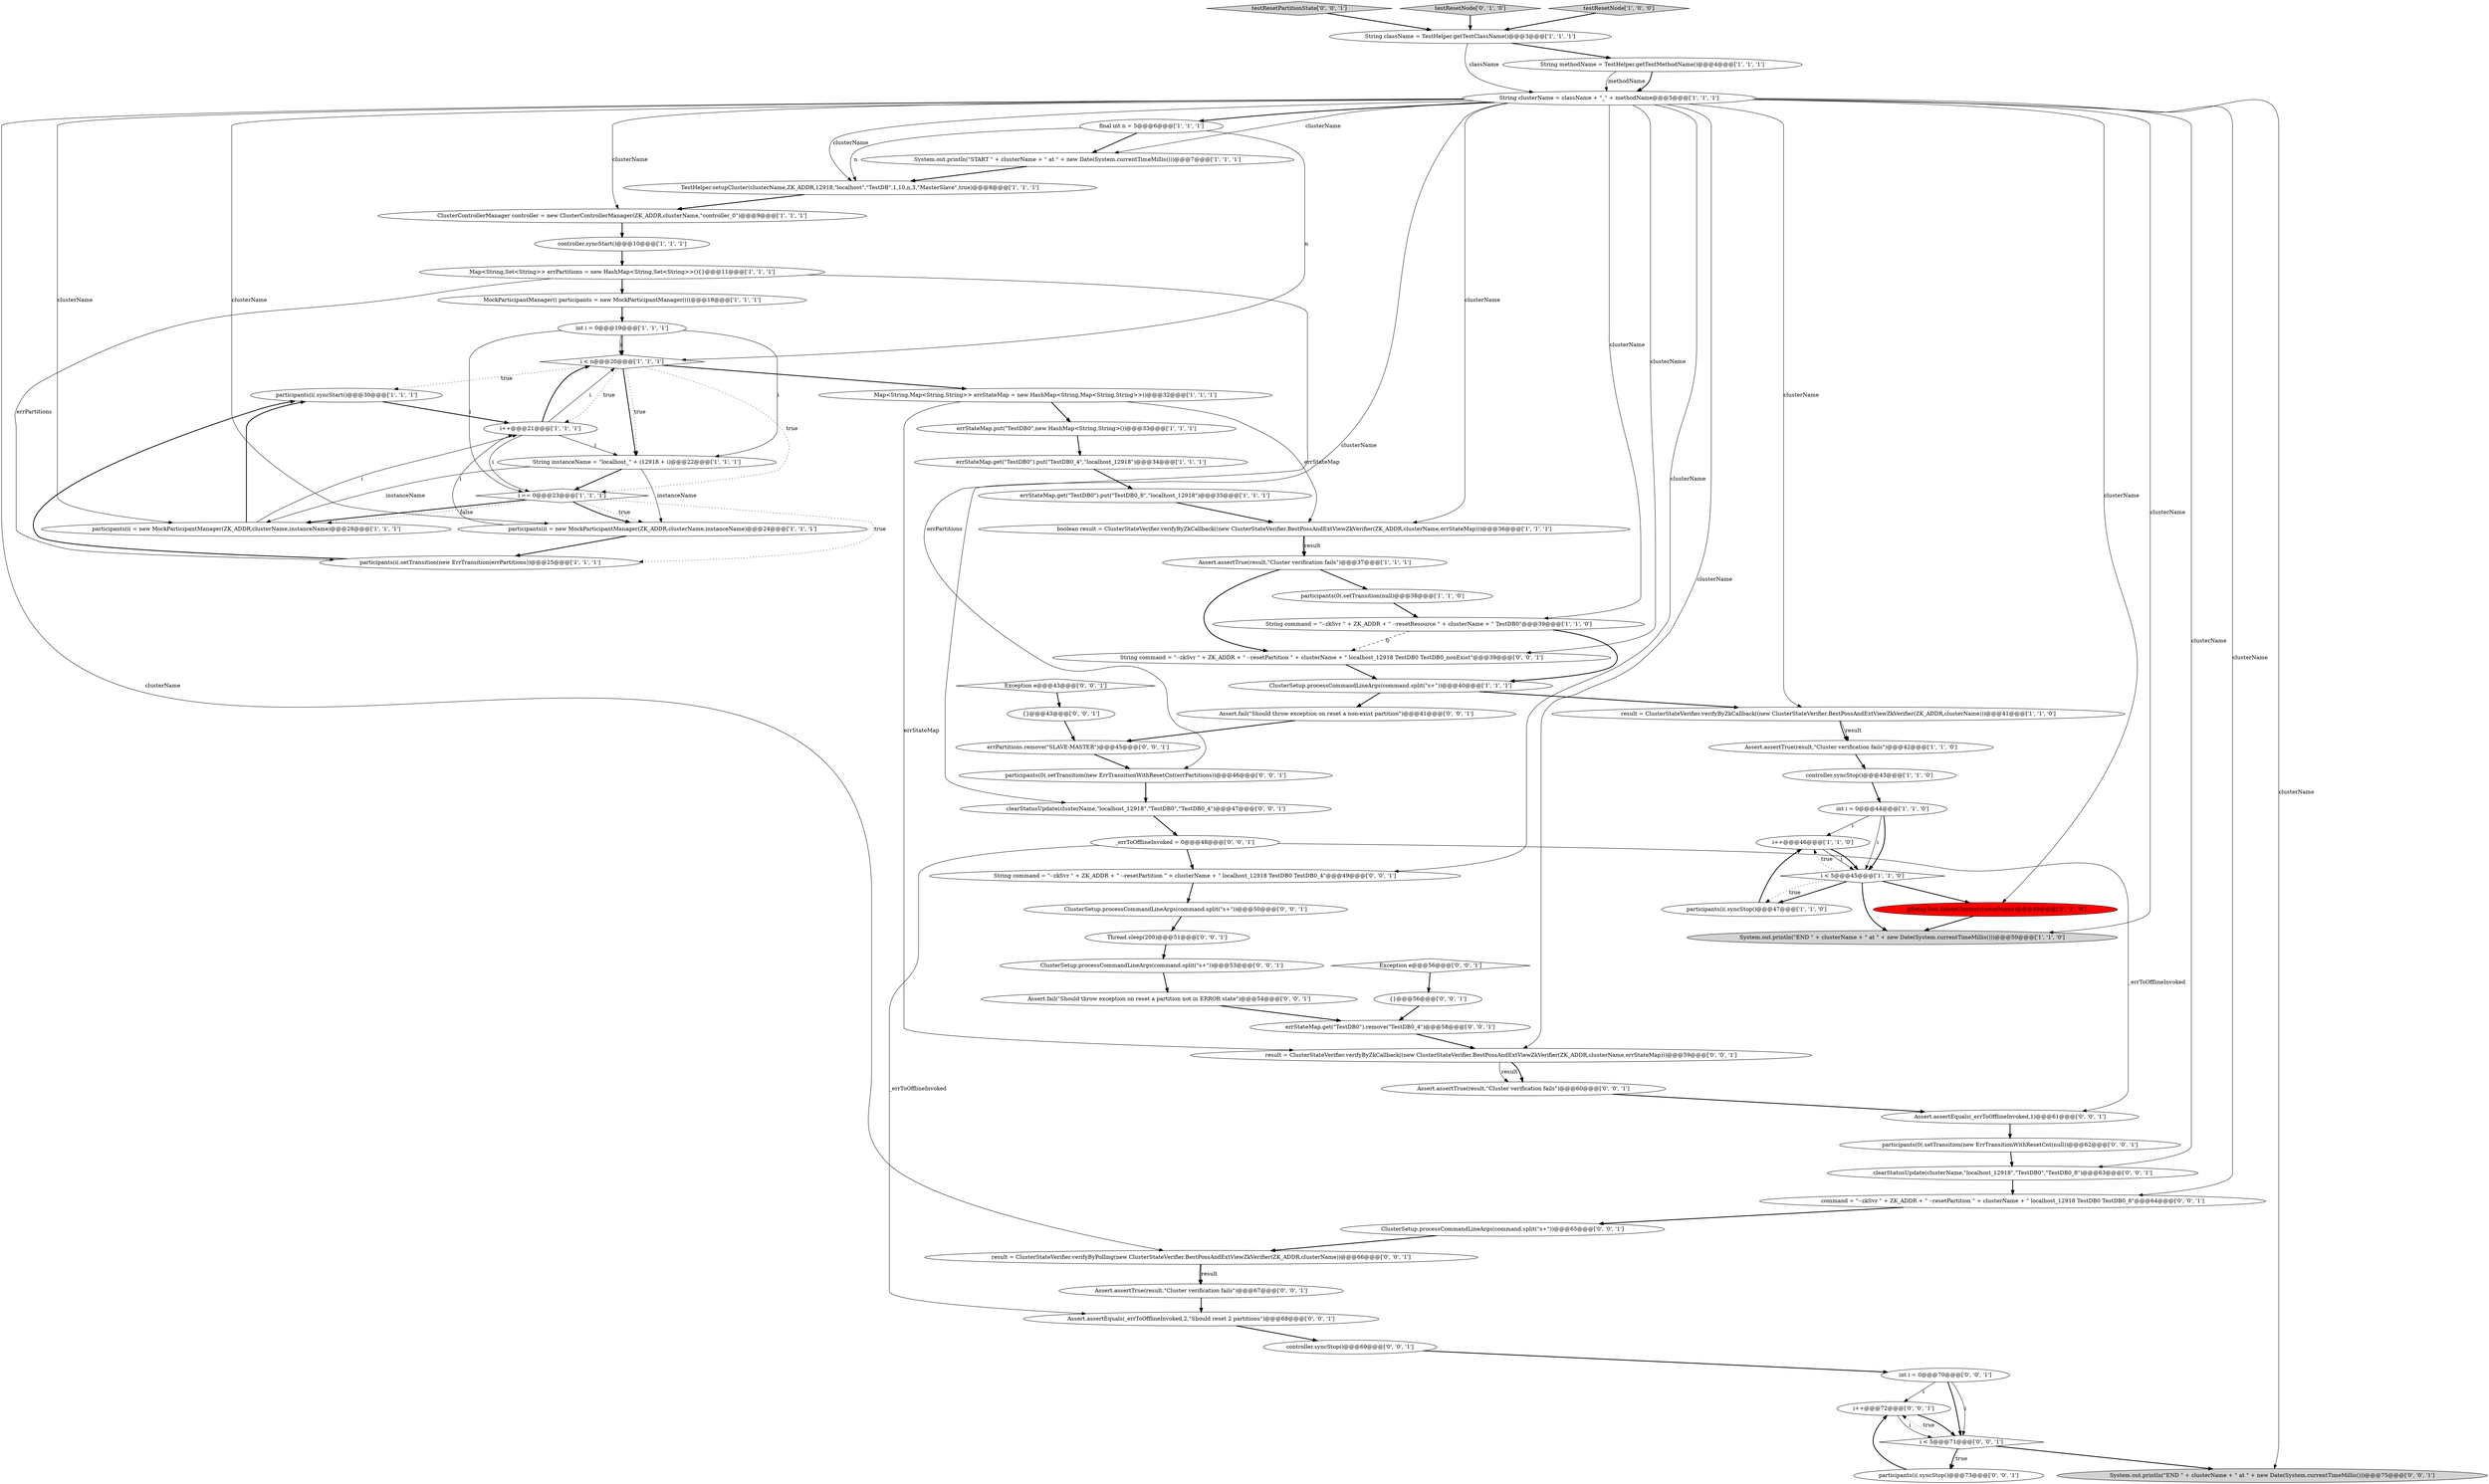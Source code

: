 digraph {
64 [style = filled, label = "result = ClusterStateVerifier.verifyByPolling(new ClusterStateVerifier.BestPossAndExtViewZkVerifier(ZK_ADDR,clusterName))@@@66@@@['0', '0', '1']", fillcolor = white, shape = ellipse image = "AAA0AAABBB3BBB"];
35 [style = filled, label = "result = ClusterStateVerifier.verifyByZkCallback((new ClusterStateVerifier.BestPossAndExtViewZkVerifier(ZK_ADDR,clusterName)))@@@41@@@['1', '1', '0']", fillcolor = white, shape = ellipse image = "AAA0AAABBB1BBB"];
65 [style = filled, label = "clearStatusUpdate(clusterName,\"localhost_12918\",\"TestDB0\",\"TestDB0_8\")@@@63@@@['0', '0', '1']", fillcolor = white, shape = ellipse image = "AAA0AAABBB3BBB"];
33 [style = filled, label = "MockParticipantManager(( participants = new MockParticipantManager((((@@@18@@@['1', '1', '1']", fillcolor = white, shape = ellipse image = "AAA0AAABBB1BBB"];
5 [style = filled, label = "participants(i(.syncStart()@@@30@@@['1', '1', '1']", fillcolor = white, shape = ellipse image = "AAA0AAABBB1BBB"];
1 [style = filled, label = "participants(0(.setTransition(null)@@@38@@@['1', '1', '0']", fillcolor = white, shape = ellipse image = "AAA0AAABBB1BBB"];
51 [style = filled, label = "ClusterSetup.processCommandLineArgs(command.split(\"\s+\"))@@@65@@@['0', '0', '1']", fillcolor = white, shape = ellipse image = "AAA0AAABBB3BBB"];
69 [style = filled, label = "Thread.sleep(200)@@@51@@@['0', '0', '1']", fillcolor = white, shape = ellipse image = "AAA0AAABBB3BBB"];
2 [style = filled, label = "TestHelper.setupCluster(clusterName,ZK_ADDR,12918,\"localhost\",\"TestDB\",1,10,n,3,\"MasterSlave\",true)@@@8@@@['1', '1', '1']", fillcolor = white, shape = ellipse image = "AAA0AAABBB1BBB"];
7 [style = filled, label = "String className = TestHelper.getTestClassName()@@@3@@@['1', '1', '1']", fillcolor = white, shape = ellipse image = "AAA0AAABBB1BBB"];
17 [style = filled, label = "int i = 0@@@44@@@['1', '1', '0']", fillcolor = white, shape = ellipse image = "AAA0AAABBB1BBB"];
22 [style = filled, label = "ClusterSetup.processCommandLineArgs(command.split(\"\s+\"))@@@40@@@['1', '1', '1']", fillcolor = white, shape = ellipse image = "AAA0AAABBB1BBB"];
36 [style = filled, label = "Map<String,Set<String>> errPartitions = new HashMap<String,Set<String>>(){}@@@11@@@['1', '1', '1']", fillcolor = white, shape = ellipse image = "AAA0AAABBB1BBB"];
32 [style = filled, label = "controller.syncStop()@@@43@@@['1', '1', '0']", fillcolor = white, shape = ellipse image = "AAA0AAABBB1BBB"];
41 [style = filled, label = "clearStatusUpdate(clusterName,\"localhost_12918\",\"TestDB0\",\"TestDB0_4\")@@@47@@@['0', '0', '1']", fillcolor = white, shape = ellipse image = "AAA0AAABBB3BBB"];
52 [style = filled, label = "Assert.fail(\"Should throw exception on reset a non-exist partition\")@@@41@@@['0', '0', '1']", fillcolor = white, shape = ellipse image = "AAA0AAABBB3BBB"];
14 [style = filled, label = "i < n@@@20@@@['1', '1', '1']", fillcolor = white, shape = diamond image = "AAA0AAABBB1BBB"];
30 [style = filled, label = "System.out.println(\"START \" + clusterName + \" at \" + new Date(System.currentTimeMillis()))@@@7@@@['1', '1', '1']", fillcolor = white, shape = ellipse image = "AAA0AAABBB1BBB"];
68 [style = filled, label = "Exception e@@@43@@@['0', '0', '1']", fillcolor = white, shape = diamond image = "AAA0AAABBB3BBB"];
6 [style = filled, label = "errStateMap.get(\"TestDB0\").put(\"TestDB0_8\",\"localhost_12918\")@@@35@@@['1', '1', '1']", fillcolor = white, shape = ellipse image = "AAA0AAABBB1BBB"];
27 [style = filled, label = "participants(i(.setTransition(new ErrTransition(errPartitions))@@@25@@@['1', '1', '1']", fillcolor = white, shape = ellipse image = "AAA0AAABBB1BBB"];
0 [style = filled, label = "i++@@@21@@@['1', '1', '1']", fillcolor = white, shape = ellipse image = "AAA0AAABBB1BBB"];
70 [style = filled, label = "command = \"--zkSvr \" + ZK_ADDR + \" --resetPartition \" + clusterName + \" localhost_12918 TestDB0 TestDB0_8\"@@@64@@@['0', '0', '1']", fillcolor = white, shape = ellipse image = "AAA0AAABBB3BBB"];
57 [style = filled, label = "Assert.assertTrue(result,\"Cluster verification fails\")@@@67@@@['0', '0', '1']", fillcolor = white, shape = ellipse image = "AAA0AAABBB3BBB"];
62 [style = filled, label = "Exception e@@@56@@@['0', '0', '1']", fillcolor = white, shape = diamond image = "AAA0AAABBB3BBB"];
71 [style = filled, label = "Assert.assertEquals(_errToOfflineInvoked,2,\"Should reset 2 partitions\")@@@68@@@['0', '0', '1']", fillcolor = white, shape = ellipse image = "AAA0AAABBB3BBB"];
60 [style = filled, label = "errPartitions.remove(\"SLAVE-MASTER\")@@@45@@@['0', '0', '1']", fillcolor = white, shape = ellipse image = "AAA0AAABBB3BBB"];
13 [style = filled, label = "participants(i(.syncStop()@@@47@@@['1', '1', '0']", fillcolor = white, shape = ellipse image = "AAA0AAABBB1BBB"];
50 [style = filled, label = "result = ClusterStateVerifier.verifyByZkCallback((new ClusterStateVerifier.BestPossAndExtViewZkVerifier(ZK_ADDR,clusterName,errStateMap)))@@@59@@@['0', '0', '1']", fillcolor = white, shape = ellipse image = "AAA0AAABBB3BBB"];
44 [style = filled, label = "Assert.assertEquals(_errToOfflineInvoked,1)@@@61@@@['0', '0', '1']", fillcolor = white, shape = ellipse image = "AAA0AAABBB3BBB"];
31 [style = filled, label = "errStateMap.get(\"TestDB0\").put(\"TestDB0_4\",\"localhost_12918\")@@@34@@@['1', '1', '1']", fillcolor = white, shape = ellipse image = "AAA0AAABBB1BBB"];
45 [style = filled, label = "Assert.fail(\"Should throw exception on reset a partition not in ERROR state\")@@@54@@@['0', '0', '1']", fillcolor = white, shape = ellipse image = "AAA0AAABBB3BBB"];
3 [style = filled, label = "participants(i( = new MockParticipantManager(ZK_ADDR,clusterName,instanceName)@@@28@@@['1', '1', '1']", fillcolor = white, shape = ellipse image = "AAA0AAABBB1BBB"];
42 [style = filled, label = "participants(0(.setTransition(new ErrTransitionWithResetCnt(null))@@@62@@@['0', '0', '1']", fillcolor = white, shape = ellipse image = "AAA0AAABBB3BBB"];
54 [style = filled, label = "String command = \"--zkSvr \" + ZK_ADDR + \" --resetPartition \" + clusterName + \" localhost_12918 TestDB0 TestDB0_4\"@@@49@@@['0', '0', '1']", fillcolor = white, shape = ellipse image = "AAA0AAABBB3BBB"];
40 [style = filled, label = "testResetPartitionState['0', '0', '1']", fillcolor = lightgray, shape = diamond image = "AAA0AAABBB3BBB"];
59 [style = filled, label = "String command = \"--zkSvr \" + ZK_ADDR + \" --resetPartition \" + clusterName + \" localhost_12918 TestDB0 TestDB0_nonExist\"@@@39@@@['0', '0', '1']", fillcolor = white, shape = ellipse image = "AAA0AAABBB3BBB"];
21 [style = filled, label = "String methodName = TestHelper.getTestMethodName()@@@4@@@['1', '1', '1']", fillcolor = white, shape = ellipse image = "AAA0AAABBB1BBB"];
61 [style = filled, label = "_errToOfflineInvoked = 0@@@48@@@['0', '0', '1']", fillcolor = white, shape = ellipse image = "AAA0AAABBB3BBB"];
46 [style = filled, label = "controller.syncStop()@@@69@@@['0', '0', '1']", fillcolor = white, shape = ellipse image = "AAA0AAABBB3BBB"];
43 [style = filled, label = "participants(0(.setTransition(new ErrTransitionWithResetCnt(errPartitions))@@@46@@@['0', '0', '1']", fillcolor = white, shape = ellipse image = "AAA0AAABBB3BBB"];
26 [style = filled, label = "String instanceName = \"localhost_\" + (12918 + i)@@@22@@@['1', '1', '1']", fillcolor = white, shape = ellipse image = "AAA0AAABBB1BBB"];
47 [style = filled, label = "{}@@@56@@@['0', '0', '1']", fillcolor = white, shape = ellipse image = "AAA0AAABBB3BBB"];
8 [style = filled, label = "boolean result = ClusterStateVerifier.verifyByZkCallback((new ClusterStateVerifier.BestPossAndExtViewZkVerifier(ZK_ADDR,clusterName,errStateMap)))@@@36@@@['1', '1', '1']", fillcolor = white, shape = ellipse image = "AAA0AAABBB1BBB"];
48 [style = filled, label = "errStateMap.get(\"TestDB0\").remove(\"TestDB0_4\")@@@58@@@['0', '0', '1']", fillcolor = white, shape = ellipse image = "AAA0AAABBB3BBB"];
24 [style = filled, label = "System.out.println(\"END \" + clusterName + \" at \" + new Date(System.currentTimeMillis()))@@@50@@@['1', '1', '0']", fillcolor = lightgray, shape = ellipse image = "AAA0AAABBB1BBB"];
66 [style = filled, label = "i++@@@72@@@['0', '0', '1']", fillcolor = white, shape = ellipse image = "AAA0AAABBB3BBB"];
63 [style = filled, label = "Assert.assertTrue(result,\"Cluster verification fails\")@@@60@@@['0', '0', '1']", fillcolor = white, shape = ellipse image = "AAA0AAABBB3BBB"];
4 [style = filled, label = "errStateMap.put(\"TestDB0\",new HashMap<String,String>())@@@33@@@['1', '1', '1']", fillcolor = white, shape = ellipse image = "AAA0AAABBB1BBB"];
56 [style = filled, label = "ClusterSetup.processCommandLineArgs(command.split(\"\s+\"))@@@50@@@['0', '0', '1']", fillcolor = white, shape = ellipse image = "AAA0AAABBB3BBB"];
38 [style = filled, label = "testResetNode['0', '1', '0']", fillcolor = lightgray, shape = diamond image = "AAA0AAABBB2BBB"];
12 [style = filled, label = "Assert.assertTrue(result,\"Cluster verification fails\")@@@42@@@['1', '1', '0']", fillcolor = white, shape = ellipse image = "AAA0AAABBB1BBB"];
25 [style = filled, label = "Map<String,Map<String,String>> errStateMap = new HashMap<String,Map<String,String>>()@@@32@@@['1', '1', '1']", fillcolor = white, shape = ellipse image = "AAA0AAABBB1BBB"];
16 [style = filled, label = "participants(i( = new MockParticipantManager(ZK_ADDR,clusterName,instanceName)@@@24@@@['1', '1', '1']", fillcolor = white, shape = ellipse image = "AAA0AAABBB1BBB"];
39 [style = filled, label = "i < 5@@@71@@@['0', '0', '1']", fillcolor = white, shape = diamond image = "AAA0AAABBB3BBB"];
53 [style = filled, label = "System.out.println(\"END \" + clusterName + \" at \" + new Date(System.currentTimeMillis()))@@@75@@@['0', '0', '1']", fillcolor = lightgray, shape = ellipse image = "AAA0AAABBB3BBB"];
37 [style = filled, label = "_gSetupTool.deleteCluster(clusterName)@@@49@@@['0', '1', '0']", fillcolor = red, shape = ellipse image = "AAA1AAABBB2BBB"];
19 [style = filled, label = "ClusterControllerManager controller = new ClusterControllerManager(ZK_ADDR,clusterName,\"controller_0\")@@@9@@@['1', '1', '1']", fillcolor = white, shape = ellipse image = "AAA0AAABBB1BBB"];
15 [style = filled, label = "final int n = 5@@@6@@@['1', '1', '1']", fillcolor = white, shape = ellipse image = "AAA0AAABBB1BBB"];
29 [style = filled, label = "i++@@@46@@@['1', '1', '0']", fillcolor = white, shape = ellipse image = "AAA0AAABBB1BBB"];
10 [style = filled, label = "String clusterName = className + \"_\" + methodName@@@5@@@['1', '1', '1']", fillcolor = white, shape = ellipse image = "AAA0AAABBB1BBB"];
11 [style = filled, label = "i < 5@@@45@@@['1', '1', '0']", fillcolor = white, shape = diamond image = "AAA0AAABBB1BBB"];
23 [style = filled, label = "i == 0@@@23@@@['1', '1', '1']", fillcolor = white, shape = diamond image = "AAA0AAABBB1BBB"];
9 [style = filled, label = "testResetNode['1', '0', '0']", fillcolor = lightgray, shape = diamond image = "AAA0AAABBB1BBB"];
67 [style = filled, label = "{}@@@43@@@['0', '0', '1']", fillcolor = white, shape = ellipse image = "AAA0AAABBB3BBB"];
55 [style = filled, label = "ClusterSetup.processCommandLineArgs(command.split(\"\s+\"))@@@53@@@['0', '0', '1']", fillcolor = white, shape = ellipse image = "AAA0AAABBB3BBB"];
58 [style = filled, label = "participants(i(.syncStop()@@@73@@@['0', '0', '1']", fillcolor = white, shape = ellipse image = "AAA0AAABBB3BBB"];
34 [style = filled, label = "Assert.assertTrue(result,\"Cluster verification fails\")@@@37@@@['1', '1', '1']", fillcolor = white, shape = ellipse image = "AAA0AAABBB1BBB"];
20 [style = filled, label = "controller.syncStart()@@@10@@@['1', '1', '1']", fillcolor = white, shape = ellipse image = "AAA0AAABBB1BBB"];
28 [style = filled, label = "int i = 0@@@19@@@['1', '1', '1']", fillcolor = white, shape = ellipse image = "AAA0AAABBB1BBB"];
49 [style = filled, label = "int i = 0@@@70@@@['0', '0', '1']", fillcolor = white, shape = ellipse image = "AAA0AAABBB3BBB"];
18 [style = filled, label = "String command = \"--zkSvr \" + ZK_ADDR + \" --resetResource \" + clusterName + \" TestDB0\"@@@39@@@['1', '1', '0']", fillcolor = white, shape = ellipse image = "AAA0AAABBB1BBB"];
21->10 [style = bold, label=""];
54->56 [style = bold, label=""];
14->25 [style = bold, label=""];
14->0 [style = dotted, label="true"];
10->54 [style = solid, label="clusterName"];
14->26 [style = dotted, label="true"];
10->35 [style = solid, label="clusterName"];
36->43 [style = solid, label="errPartitions"];
67->60 [style = bold, label=""];
9->7 [style = bold, label=""];
36->33 [style = bold, label=""];
45->48 [style = bold, label=""];
70->51 [style = bold, label=""];
69->55 [style = bold, label=""];
28->14 [style = bold, label=""];
29->11 [style = solid, label="i"];
3->5 [style = bold, label=""];
0->14 [style = bold, label=""];
18->22 [style = bold, label=""];
52->60 [style = bold, label=""];
49->39 [style = bold, label=""];
31->6 [style = bold, label=""];
50->63 [style = solid, label="result"];
5->0 [style = bold, label=""];
38->7 [style = bold, label=""];
11->13 [style = bold, label=""];
7->10 [style = solid, label="className"];
10->2 [style = solid, label="clusterName"];
59->22 [style = bold, label=""];
27->5 [style = bold, label=""];
21->10 [style = solid, label="methodName"];
39->58 [style = bold, label=""];
61->44 [style = solid, label="_errToOfflineInvoked"];
50->63 [style = bold, label=""];
35->12 [style = bold, label=""];
10->64 [style = solid, label="clusterName"];
8->34 [style = bold, label=""];
10->8 [style = solid, label="clusterName"];
36->27 [style = solid, label="errPartitions"];
25->8 [style = solid, label="errStateMap"];
47->48 [style = bold, label=""];
19->20 [style = bold, label=""];
33->28 [style = bold, label=""];
17->11 [style = solid, label="i"];
26->16 [style = solid, label="instanceName"];
11->37 [style = bold, label=""];
48->50 [style = bold, label=""];
57->71 [style = bold, label=""];
23->3 [style = bold, label=""];
11->13 [style = dotted, label="true"];
56->69 [style = bold, label=""];
41->61 [style = bold, label=""];
17->29 [style = solid, label="i"];
34->59 [style = bold, label=""];
71->46 [style = bold, label=""];
10->59 [style = solid, label="clusterName"];
10->16 [style = solid, label="clusterName"];
23->27 [style = dotted, label="true"];
28->23 [style = solid, label="i"];
49->66 [style = solid, label="i"];
10->41 [style = solid, label="clusterName"];
39->58 [style = dotted, label="true"];
15->14 [style = solid, label="n"];
32->17 [style = bold, label=""];
64->57 [style = bold, label=""];
29->11 [style = bold, label=""];
10->65 [style = solid, label="clusterName"];
25->50 [style = solid, label="errStateMap"];
16->0 [style = solid, label="i"];
23->16 [style = dotted, label="true"];
44->42 [style = bold, label=""];
37->24 [style = bold, label=""];
16->27 [style = bold, label=""];
10->37 [style = solid, label="clusterName"];
66->39 [style = bold, label=""];
11->29 [style = dotted, label="true"];
12->32 [style = bold, label=""];
14->23 [style = dotted, label="true"];
39->66 [style = dotted, label="true"];
10->53 [style = solid, label="clusterName"];
42->65 [style = bold, label=""];
23->3 [style = dotted, label="false"];
49->39 [style = solid, label="i"];
11->24 [style = bold, label=""];
39->53 [style = bold, label=""];
0->23 [style = solid, label="i"];
58->66 [style = bold, label=""];
10->70 [style = solid, label="clusterName"];
4->31 [style = bold, label=""];
14->5 [style = dotted, label="true"];
51->64 [style = bold, label=""];
15->2 [style = solid, label="n"];
43->41 [style = bold, label=""];
8->34 [style = solid, label="result"];
62->47 [style = bold, label=""];
61->54 [style = bold, label=""];
60->43 [style = bold, label=""];
22->35 [style = bold, label=""];
20->36 [style = bold, label=""];
28->14 [style = solid, label="i"];
63->44 [style = bold, label=""];
23->16 [style = bold, label=""];
2->19 [style = bold, label=""];
28->26 [style = solid, label="i"];
10->15 [style = bold, label=""];
10->18 [style = solid, label="clusterName"];
61->71 [style = solid, label="_errToOfflineInvoked"];
68->67 [style = bold, label=""];
65->70 [style = bold, label=""];
66->39 [style = solid, label="i"];
34->1 [style = bold, label=""];
10->30 [style = solid, label="clusterName"];
22->52 [style = bold, label=""];
46->49 [style = bold, label=""];
18->59 [style = dashed, label="0"];
10->50 [style = solid, label="clusterName"];
25->4 [style = bold, label=""];
1->18 [style = bold, label=""];
15->30 [style = bold, label=""];
0->26 [style = solid, label="i"];
10->19 [style = solid, label="clusterName"];
3->0 [style = solid, label="i"];
35->12 [style = solid, label="result"];
14->26 [style = bold, label=""];
13->29 [style = bold, label=""];
0->14 [style = solid, label="i"];
40->7 [style = bold, label=""];
26->3 [style = solid, label="instanceName"];
10->24 [style = solid, label="clusterName"];
26->23 [style = bold, label=""];
6->8 [style = bold, label=""];
7->21 [style = bold, label=""];
30->2 [style = bold, label=""];
10->3 [style = solid, label="clusterName"];
64->57 [style = solid, label="result"];
55->45 [style = bold, label=""];
17->11 [style = bold, label=""];
}
